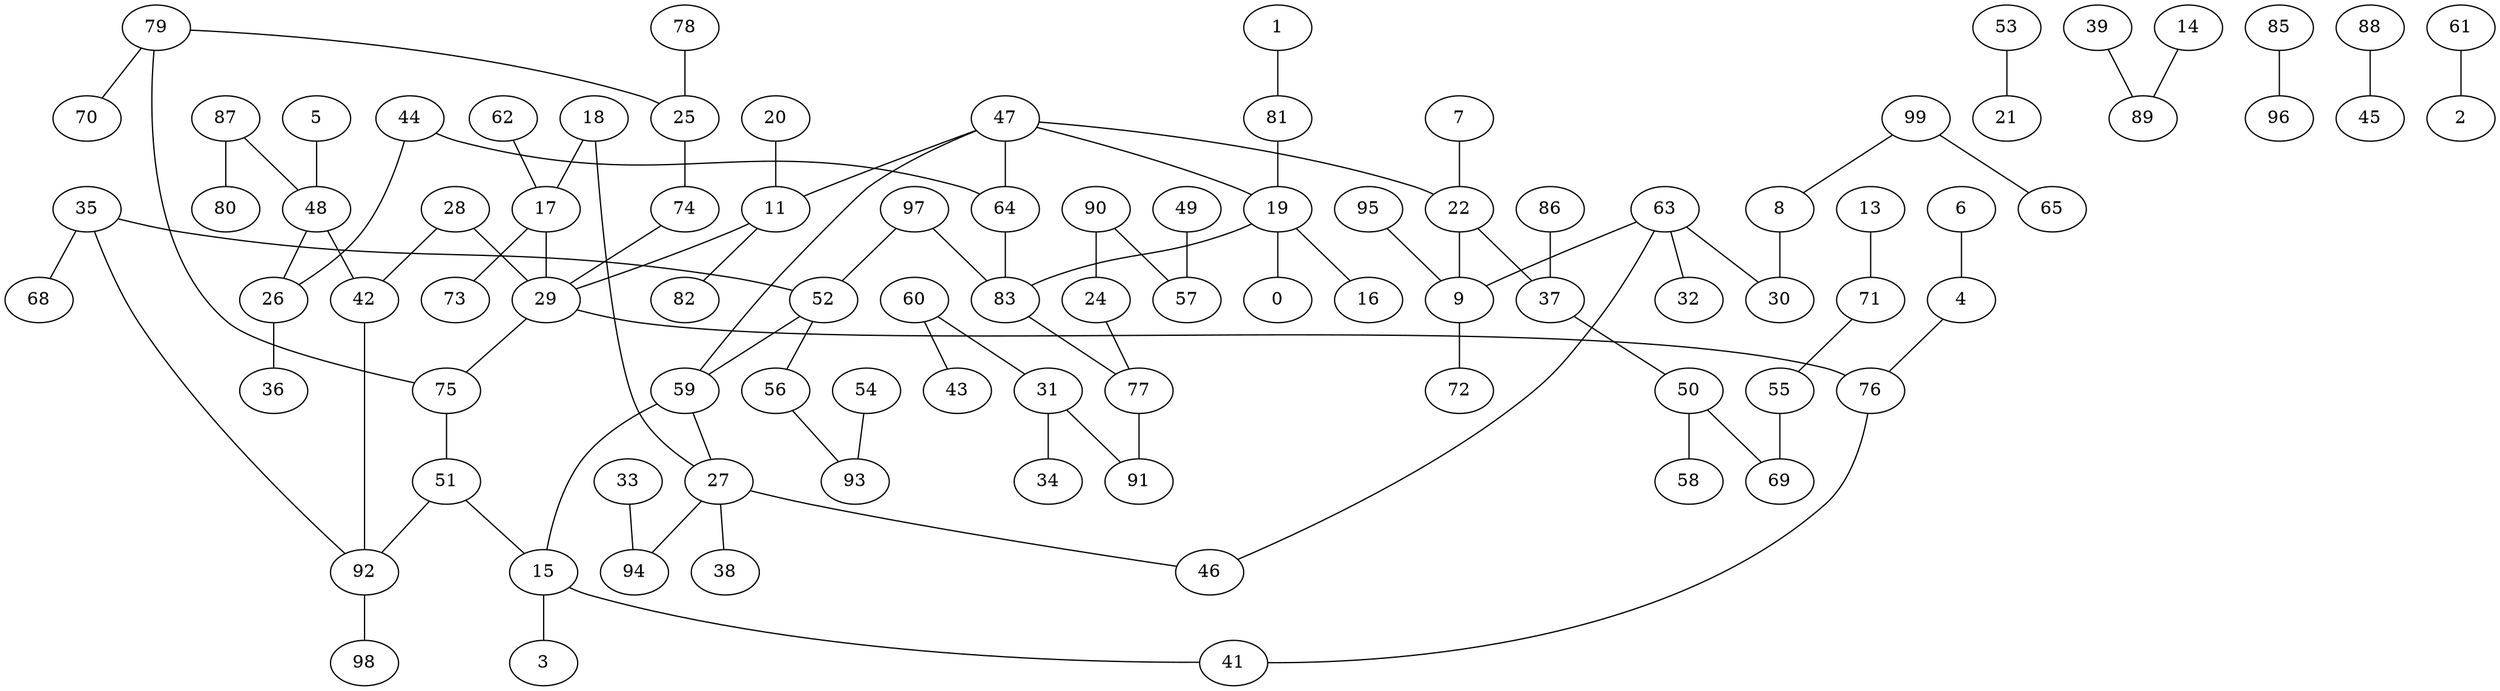 graph a { 
28--42;
55--69;
17--29;
90--57;
44--64;
87--48;
92--98;
81--19;
11--29;
62--17;
59--27;
53--21;
47--22;
27--94;
97--83;
42--92;
48--42;
74--29;
22--9;
37--50;
60--31;
22--37;
47--19;
79--25;
7--22;
35--52;
39--89;
51--92;
35--92;
85--96;
18--17;
47--59;
24--77;
54--93;
25--74;
15--41;
76--41;
79--70;
19--83;
99--65;
60--43;
19--16;
29--75;
13--71;
90--24;
95--9;
47--11;
8--30;
20--11;
88--45;
26--36;
59--15;
71--55;
1--81;
75--51;
28--29;
27--46;
18--27;
63--9;
56--93;
77--91;
83--77;
63--32;
33--94;
19--0;
52--56;
48--26;
50--69;
29--76;
9--72;
6--4;
47--64;
79--75;
50--58;
61--2;
5--48;
4--76;
87--80;
35--68;
86--37;
52--59;
17--73;
99--8;
11--82;
14--89;
63--30;
15--3;
51--15;
49--57;
31--91;
78--25;
44--26;
31--34;
64--83;
27--38;
63--46;
97--52;
}